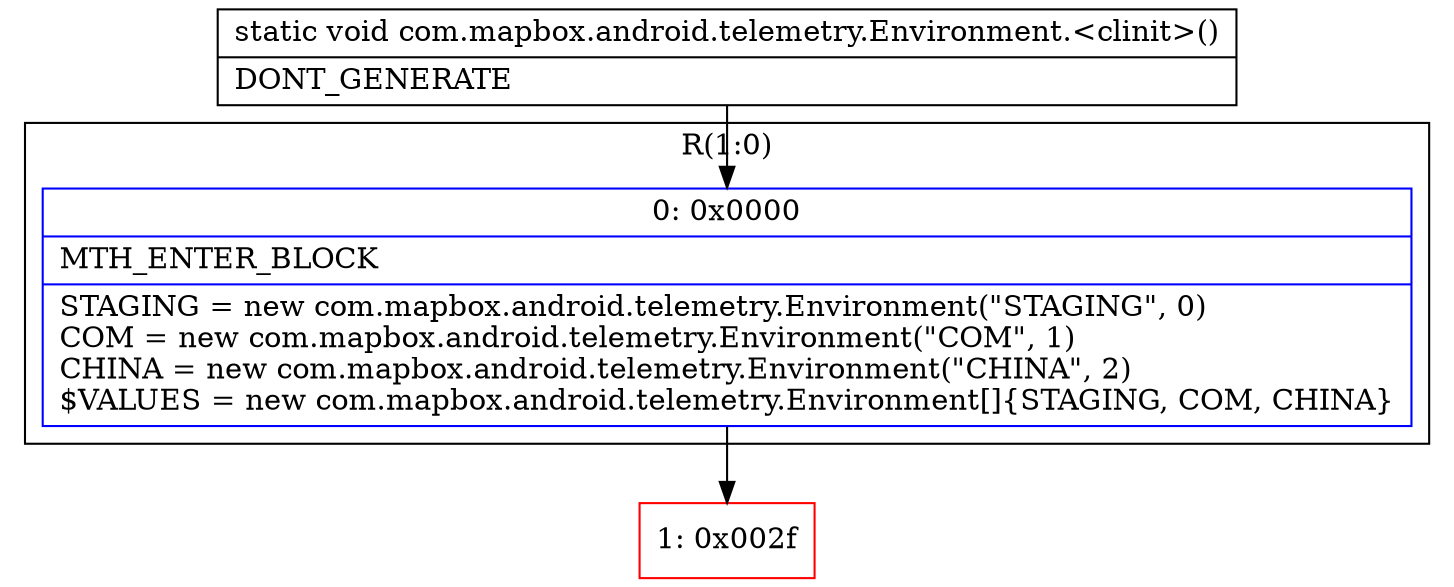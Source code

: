 digraph "CFG forcom.mapbox.android.telemetry.Environment.\<clinit\>()V" {
subgraph cluster_Region_1515849822 {
label = "R(1:0)";
node [shape=record,color=blue];
Node_0 [shape=record,label="{0\:\ 0x0000|MTH_ENTER_BLOCK\l|STAGING = new com.mapbox.android.telemetry.Environment(\"STAGING\", 0)\lCOM = new com.mapbox.android.telemetry.Environment(\"COM\", 1)\lCHINA = new com.mapbox.android.telemetry.Environment(\"CHINA\", 2)\l$VALUES = new com.mapbox.android.telemetry.Environment[]\{STAGING, COM, CHINA\}\l}"];
}
Node_1 [shape=record,color=red,label="{1\:\ 0x002f}"];
MethodNode[shape=record,label="{static void com.mapbox.android.telemetry.Environment.\<clinit\>()  | DONT_GENERATE\l}"];
MethodNode -> Node_0;
Node_0 -> Node_1;
}

